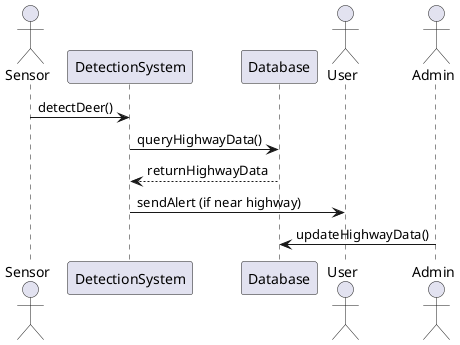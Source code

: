 @startuml

actor Sensor
participant DetectionSystem
participant Database
actor User
actor Admin

Sensor -> DetectionSystem : detectDeer()
DetectionSystem -> Database : queryHighwayData()
Database --> DetectionSystem : returnHighwayData
DetectionSystem -> User : sendAlert (if near highway)
Admin -> Database : updateHighwayData()

@enduml